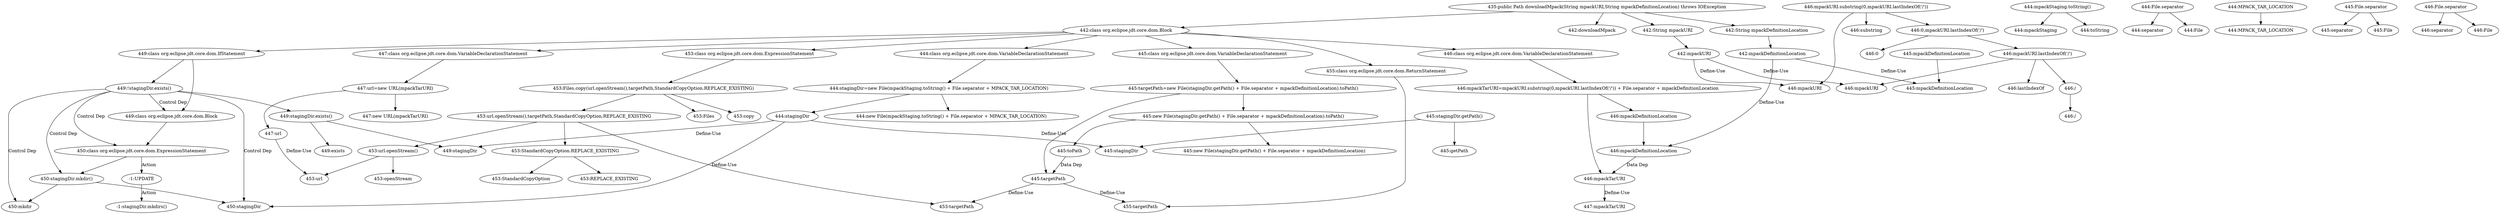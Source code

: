 digraph "MpackManager.downloadMpack#?,String,String" {
1 [label="442:downloadMpack" shape=ellipse]
2 [label="442:mpackURI" shape=ellipse]
3 [label="442:String mpackURI" shape=ellipse]
4 [label="442:mpackDefinitionLocation" shape=ellipse]
5 [label="442:String mpackDefinitionLocation" shape=ellipse]
6 [label="444:stagingDir" shape=ellipse]
7 [label="444:mpackStaging" shape=ellipse]
8 [label="444:toString" shape=ellipse]
9 [label="444:mpackStaging.toString()" shape=ellipse]
10 [label="444:separator" shape=ellipse]
11 [label="444:File" shape=ellipse]
12 [label="444:File.separator" shape=ellipse]
13 [label="444:MPACK_TAR_LOCATION" shape=ellipse]
14 [label="444:MPACK_TAR_LOCATION" shape=ellipse]
15 [label="444:new File(mpackStaging.toString() + File.separator + MPACK_TAR_LOCATION)" shape=ellipse]
16 [label="444:stagingDir=new File(mpackStaging.toString() + File.separator + MPACK_TAR_LOCATION)" shape=ellipse]
17 [label="444:class org.eclipse.jdt.core.dom.VariableDeclarationStatement" shape=ellipse]
18 [label="445:targetPath" shape=ellipse]
19 [label="445:stagingDir" shape=ellipse]
20 [label="445:getPath" shape=ellipse]
21 [label="445:stagingDir.getPath()" shape=ellipse]
22 [label="445:separator" shape=ellipse]
23 [label="445:File" shape=ellipse]
24 [label="445:File.separator" shape=ellipse]
25 [label="445:mpackDefinitionLocation" shape=ellipse]
26 [label="445:mpackDefinitionLocation" shape=ellipse]
27 [label="445:new File(stagingDir.getPath() + File.separator + mpackDefinitionLocation)" shape=ellipse]
28 [label="445:toPath" shape=ellipse]
29 [label="445:new File(stagingDir.getPath() + File.separator + mpackDefinitionLocation).toPath()" shape=ellipse]
30 [label="445:targetPath=new File(stagingDir.getPath() + File.separator + mpackDefinitionLocation).toPath()" shape=ellipse]
31 [label="445:class org.eclipse.jdt.core.dom.VariableDeclarationStatement" shape=ellipse]
32 [label="446:mpackTarURI" shape=ellipse]
33 [label="446:mpackURI" shape=ellipse]
34 [label="446:substring" shape=ellipse]
35 [label="446:0" shape=ellipse]
36 [label="446:mpackURI" shape=ellipse]
37 [label="446:lastIndexOf" shape=ellipse]
38 [label="446:/" shape=ellipse]
39 [label="446:/" shape=ellipse]
40 [label="446:mpackURI.lastIndexOf('/')" shape=ellipse]
41 [label="446:0,mpackURI.lastIndexOf('/')" shape=ellipse]
42 [label="446:mpackURI.substring(0,mpackURI.lastIndexOf('/'))" shape=ellipse]
43 [label="446:separator" shape=ellipse]
44 [label="446:File" shape=ellipse]
45 [label="446:File.separator" shape=ellipse]
46 [label="446:mpackDefinitionLocation" shape=ellipse]
47 [label="446:mpackDefinitionLocation" shape=ellipse]
48 [label="446:mpackTarURI=mpackURI.substring(0,mpackURI.lastIndexOf('/')) + File.separator + mpackDefinitionLocation" shape=ellipse]
49 [label="446:class org.eclipse.jdt.core.dom.VariableDeclarationStatement" shape=ellipse]
50 [label="447:url" shape=ellipse]
51 [label="447:mpackTarURI" shape=ellipse]
52 [label="447:new URL(mpackTarURI)" shape=ellipse]
53 [label="447:url=new URL(mpackTarURI)" shape=ellipse]
54 [label="447:class org.eclipse.jdt.core.dom.VariableDeclarationStatement" shape=ellipse]
55 [label="449:stagingDir" shape=ellipse]
56 [label="449:exists" shape=ellipse]
57 [label="449:stagingDir.exists()" shape=ellipse]
58 [label="449:!stagingDir.exists()" shape=ellipse]
59 [label="450:stagingDir" shape=ellipse]
60 [label="450:mkdir" shape=ellipse]
61 [label="450:stagingDir.mkdir()" shape=ellipse]
62 [label="450:class org.eclipse.jdt.core.dom.ExpressionStatement" shape=ellipse]
63 [label="449:class org.eclipse.jdt.core.dom.Block" shape=ellipse]
64 [label="449:class org.eclipse.jdt.core.dom.IfStatement" shape=ellipse]
65 [label="453:Files" shape=ellipse]
66 [label="453:copy" shape=ellipse]
67 [label="453:url" shape=ellipse]
68 [label="453:openStream" shape=ellipse]
69 [label="453:url.openStream()" shape=ellipse]
70 [label="453:targetPath" shape=ellipse]
71 [label="453:REPLACE_EXISTING" shape=ellipse]
72 [label="453:StandardCopyOption" shape=ellipse]
73 [label="453:StandardCopyOption.REPLACE_EXISTING" shape=ellipse]
74 [label="453:url.openStream(),targetPath,StandardCopyOption.REPLACE_EXISTING" shape=ellipse]
75 [label="453:Files.copy(url.openStream(),targetPath,StandardCopyOption.REPLACE_EXISTING)" shape=ellipse]
76 [label="453:class org.eclipse.jdt.core.dom.ExpressionStatement" shape=ellipse]
77 [label="455:targetPath" shape=ellipse]
78 [label="455:class org.eclipse.jdt.core.dom.ReturnStatement" shape=ellipse]
79 [label="442:class org.eclipse.jdt.core.dom.Block" shape=ellipse]
80 [label="435:public Path downloadMpack(String mpackURI,String mpackDefinitionLocation) throws IOException" shape=ellipse]
81 [label="-1:UPDATE" shape=ellipse]
82 [label="-1:stagingDir.mkdirs()" shape=ellipse]
2 -> 33 [label="Define-Use"];
2 -> 36 [label="Define-Use"];
3 -> 2 [label=""];
4 -> 25 [label="Define-Use"];
4 -> 46 [label="Define-Use"];
5 -> 4 [label=""];
6 -> 19 [label="Define-Use"];
6 -> 55 [label="Define-Use"];
6 -> 59 [label="Define-Use"];
9 -> 7 [label=""];
9 -> 8 [label=""];
12 -> 10 [label=""];
12 -> 11 [label=""];
14 -> 13 [label=""];
16 -> 6 [label=""];
16 -> 15 [label=""];
17 -> 16 [label=""];
18 -> 70 [label="Define-Use"];
18 -> 77 [label="Define-Use"];
21 -> 19 [label=""];
21 -> 20 [label=""];
24 -> 22 [label=""];
24 -> 23 [label=""];
26 -> 25 [label=""];
28 -> 18 [label="Data Dep"];
29 -> 27 [label=""];
29 -> 28 [label=""];
30 -> 18 [label=""];
30 -> 29 [label=""];
31 -> 30 [label=""];
32 -> 51 [label="Define-Use"];
39 -> 38 [label=""];
40 -> 36 [label=""];
40 -> 37 [label=""];
40 -> 39 [label=""];
41 -> 35 [label=""];
41 -> 40 [label=""];
42 -> 33 [label=""];
42 -> 34 [label=""];
42 -> 41 [label=""];
45 -> 43 [label=""];
45 -> 44 [label=""];
46 -> 32 [label="Data Dep"];
47 -> 46 [label=""];
48 -> 32 [label=""];
48 -> 47 [label=""];
49 -> 48 [label=""];
50 -> 67 [label="Define-Use"];
53 -> 50 [label=""];
53 -> 52 [label=""];
54 -> 53 [label=""];
57 -> 55 [label=""];
57 -> 56 [label=""];
58 -> 57 [label=""];
58 -> 63 [label="Control Dep"];
58 -> 62 [label="Control Dep"];
58 -> 61 [label="Control Dep"];
58 -> 59 [label="Control Dep"];
58 -> 60 [label="Control Dep"];
61 -> 59 [label=""];
61 -> 60 [label=""];
62 -> 61 [label=""];
62 -> 81 [label="Action"];
63 -> 62 [label=""];
64 -> 58 [label=""];
64 -> 63 [label=""];
69 -> 67 [label=""];
69 -> 68 [label=""];
73 -> 71 [label=""];
73 -> 72 [label=""];
74 -> 69 [label=""];
74 -> 70 [label=""];
74 -> 73 [label=""];
75 -> 65 [label=""];
75 -> 66 [label=""];
75 -> 74 [label=""];
76 -> 75 [label=""];
78 -> 77 [label=""];
79 -> 17 [label=""];
79 -> 31 [label=""];
79 -> 49 [label=""];
79 -> 54 [label=""];
79 -> 64 [label=""];
79 -> 76 [label=""];
79 -> 78 [label=""];
80 -> 1 [label=""];
80 -> 3 [label=""];
80 -> 5 [label=""];
80 -> 79 [label=""];
81 -> 82 [label="Action"];
}